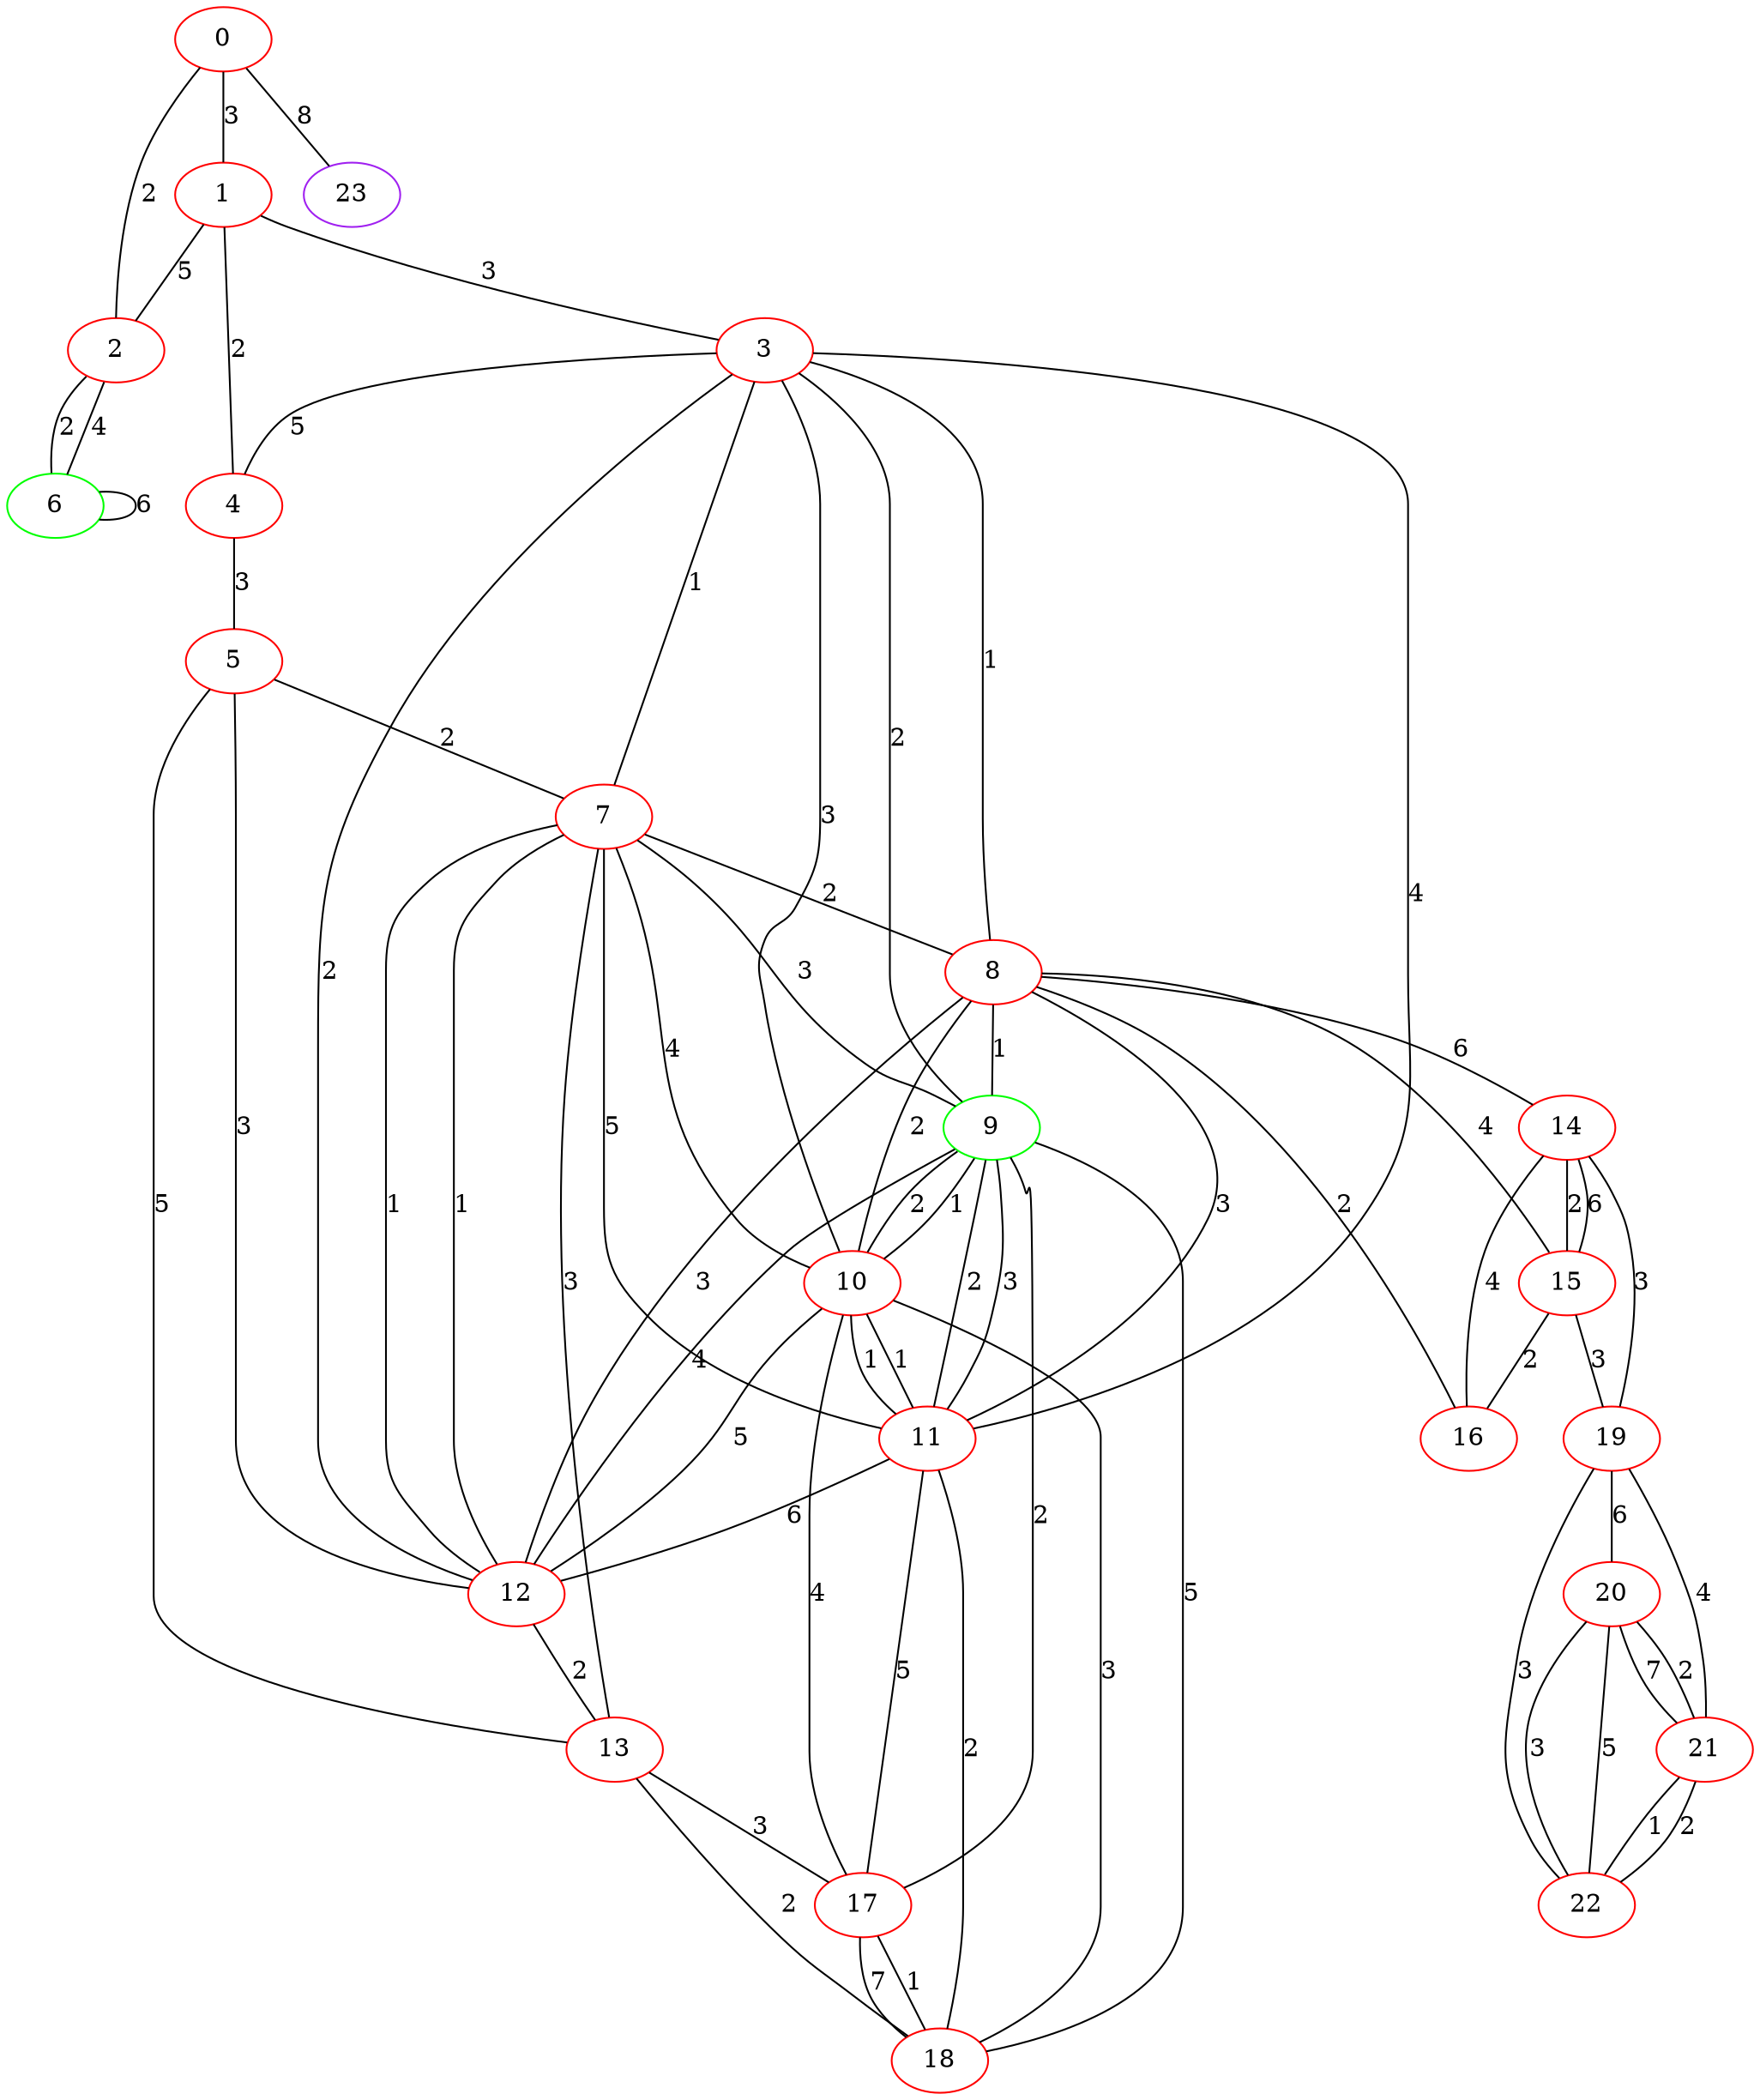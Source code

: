 graph "" {
0 [color=red, weight=1];
1 [color=red, weight=1];
2 [color=red, weight=1];
3 [color=red, weight=1];
4 [color=red, weight=1];
5 [color=red, weight=1];
6 [color=green, weight=2];
7 [color=red, weight=1];
8 [color=red, weight=1];
9 [color=green, weight=2];
10 [color=red, weight=1];
11 [color=red, weight=1];
12 [color=red, weight=1];
13 [color=red, weight=1];
14 [color=red, weight=1];
15 [color=red, weight=1];
16 [color=red, weight=1];
17 [color=red, weight=1];
18 [color=red, weight=1];
19 [color=red, weight=1];
20 [color=red, weight=1];
21 [color=red, weight=1];
22 [color=red, weight=1];
23 [color=purple, weight=4];
0 -- 1  [key=0, label=3];
0 -- 2  [key=0, label=2];
0 -- 23  [key=0, label=8];
1 -- 2  [key=0, label=5];
1 -- 3  [key=0, label=3];
1 -- 4  [key=0, label=2];
2 -- 6  [key=0, label=2];
2 -- 6  [key=1, label=4];
3 -- 4  [key=0, label=5];
3 -- 7  [key=0, label=1];
3 -- 8  [key=0, label=1];
3 -- 9  [key=0, label=2];
3 -- 10  [key=0, label=3];
3 -- 11  [key=0, label=4];
3 -- 12  [key=0, label=2];
4 -- 5  [key=0, label=3];
5 -- 12  [key=0, label=3];
5 -- 13  [key=0, label=5];
5 -- 7  [key=0, label=2];
6 -- 6  [key=0, label=6];
7 -- 8  [key=0, label=2];
7 -- 9  [key=0, label=3];
7 -- 10  [key=0, label=4];
7 -- 11  [key=0, label=5];
7 -- 12  [key=0, label=1];
7 -- 12  [key=1, label=1];
7 -- 13  [key=0, label=3];
8 -- 9  [key=0, label=1];
8 -- 10  [key=0, label=2];
8 -- 11  [key=0, label=3];
8 -- 12  [key=0, label=3];
8 -- 14  [key=0, label=6];
8 -- 15  [key=0, label=4];
8 -- 16  [key=0, label=2];
9 -- 10  [key=0, label=1];
9 -- 10  [key=1, label=2];
9 -- 11  [key=0, label=2];
9 -- 11  [key=1, label=3];
9 -- 12  [key=0, label=4];
9 -- 17  [key=0, label=2];
9 -- 18  [key=0, label=5];
10 -- 11  [key=0, label=1];
10 -- 11  [key=1, label=1];
10 -- 12  [key=0, label=5];
10 -- 17  [key=0, label=4];
10 -- 18  [key=0, label=3];
11 -- 12  [key=0, label=6];
11 -- 17  [key=0, label=5];
11 -- 18  [key=0, label=2];
12 -- 13  [key=0, label=2];
13 -- 17  [key=0, label=3];
13 -- 18  [key=0, label=2];
14 -- 16  [key=0, label=4];
14 -- 19  [key=0, label=3];
14 -- 15  [key=0, label=6];
14 -- 15  [key=1, label=2];
15 -- 16  [key=0, label=2];
15 -- 19  [key=0, label=3];
17 -- 18  [key=0, label=1];
17 -- 18  [key=1, label=7];
19 -- 22  [key=0, label=3];
19 -- 20  [key=0, label=6];
19 -- 21  [key=0, label=4];
20 -- 21  [key=0, label=2];
20 -- 21  [key=1, label=7];
20 -- 22  [key=0, label=3];
20 -- 22  [key=1, label=5];
21 -- 22  [key=0, label=1];
21 -- 22  [key=1, label=2];
}
